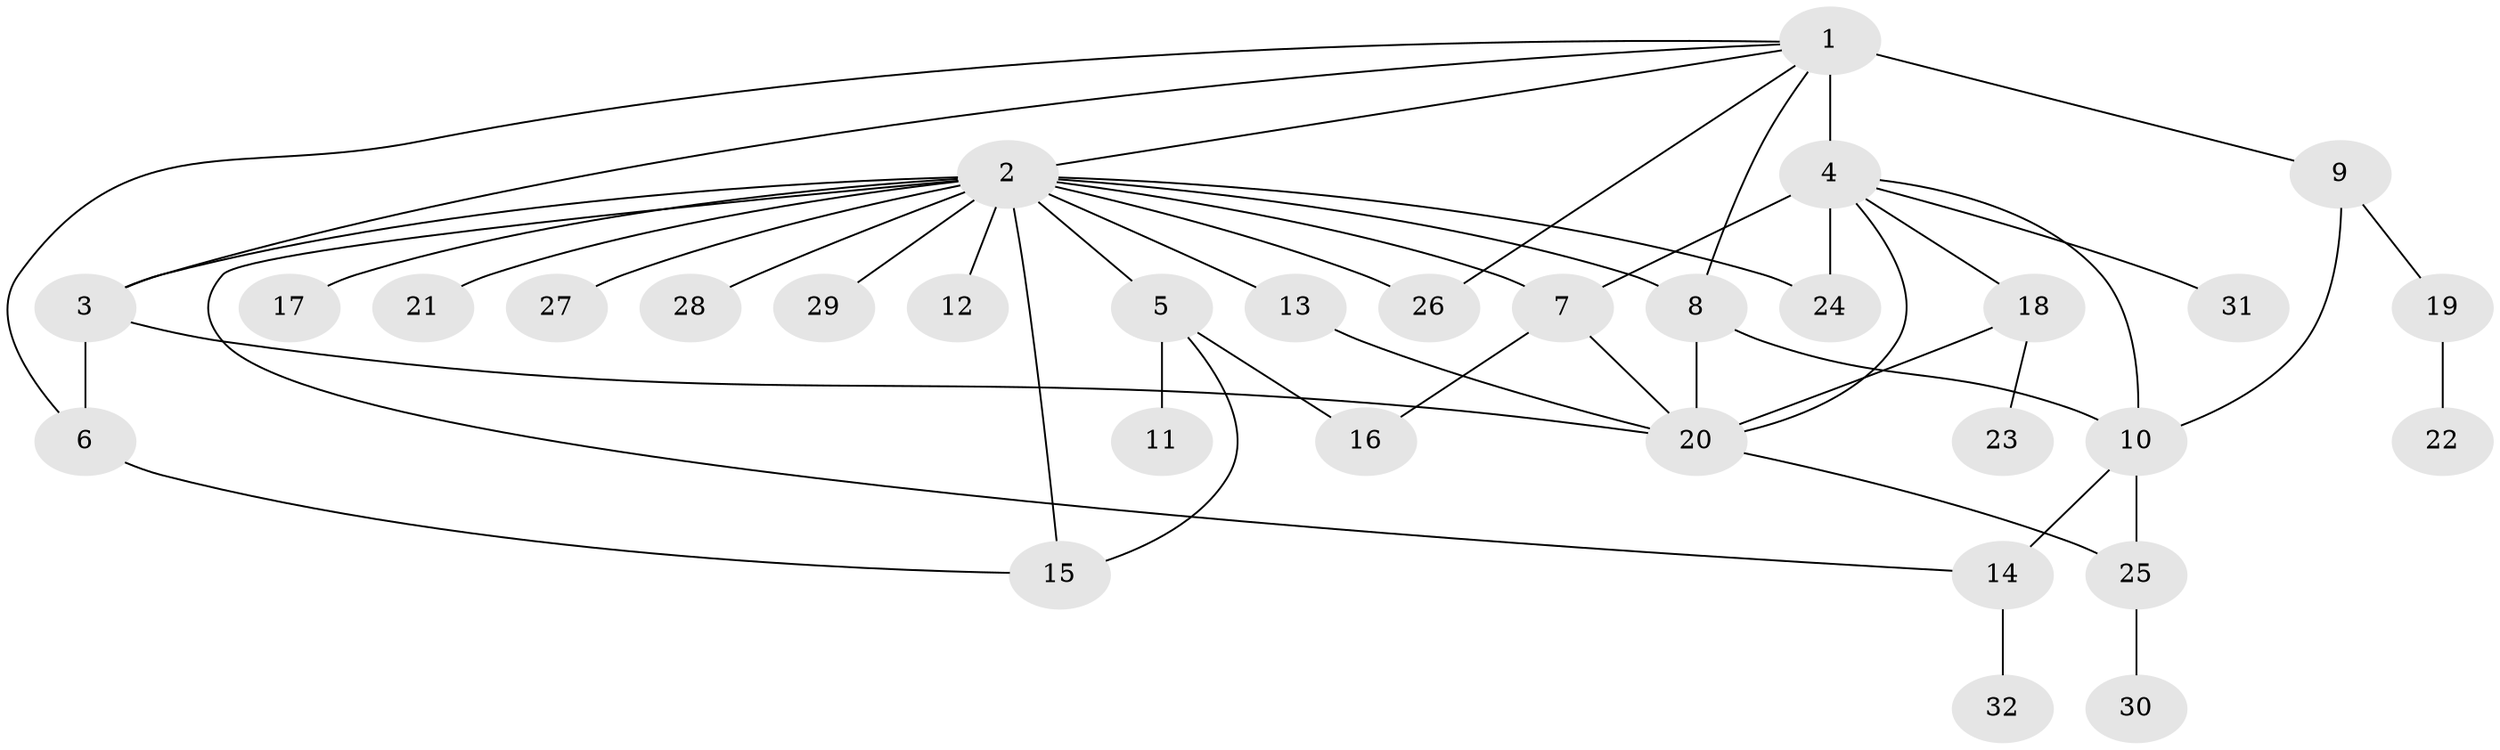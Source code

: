 // original degree distribution, {19: 0.015625, 1: 0.421875, 18: 0.015625, 7: 0.015625, 6: 0.015625, 2: 0.28125, 3: 0.125, 5: 0.015625, 4: 0.0625, 8: 0.03125}
// Generated by graph-tools (version 1.1) at 2025/35/03/09/25 02:35:34]
// undirected, 32 vertices, 49 edges
graph export_dot {
graph [start="1"]
  node [color=gray90,style=filled];
  1;
  2;
  3;
  4;
  5;
  6;
  7;
  8;
  9;
  10;
  11;
  12;
  13;
  14;
  15;
  16;
  17;
  18;
  19;
  20;
  21;
  22;
  23;
  24;
  25;
  26;
  27;
  28;
  29;
  30;
  31;
  32;
  1 -- 2 [weight=1.0];
  1 -- 3 [weight=1.0];
  1 -- 4 [weight=10.0];
  1 -- 6 [weight=1.0];
  1 -- 8 [weight=1.0];
  1 -- 9 [weight=1.0];
  1 -- 26 [weight=1.0];
  2 -- 3 [weight=1.0];
  2 -- 5 [weight=1.0];
  2 -- 7 [weight=1.0];
  2 -- 8 [weight=1.0];
  2 -- 12 [weight=1.0];
  2 -- 13 [weight=1.0];
  2 -- 14 [weight=1.0];
  2 -- 15 [weight=1.0];
  2 -- 17 [weight=1.0];
  2 -- 21 [weight=1.0];
  2 -- 24 [weight=1.0];
  2 -- 26 [weight=1.0];
  2 -- 27 [weight=1.0];
  2 -- 28 [weight=1.0];
  2 -- 29 [weight=1.0];
  3 -- 6 [weight=1.0];
  3 -- 20 [weight=1.0];
  4 -- 7 [weight=1.0];
  4 -- 10 [weight=2.0];
  4 -- 18 [weight=1.0];
  4 -- 20 [weight=1.0];
  4 -- 24 [weight=1.0];
  4 -- 31 [weight=1.0];
  5 -- 11 [weight=1.0];
  5 -- 15 [weight=1.0];
  5 -- 16 [weight=2.0];
  6 -- 15 [weight=1.0];
  7 -- 16 [weight=1.0];
  7 -- 20 [weight=1.0];
  8 -- 10 [weight=1.0];
  8 -- 20 [weight=3.0];
  9 -- 10 [weight=1.0];
  9 -- 19 [weight=1.0];
  10 -- 14 [weight=2.0];
  10 -- 25 [weight=1.0];
  13 -- 20 [weight=1.0];
  14 -- 32 [weight=1.0];
  18 -- 20 [weight=1.0];
  18 -- 23 [weight=1.0];
  19 -- 22 [weight=1.0];
  20 -- 25 [weight=1.0];
  25 -- 30 [weight=1.0];
}
